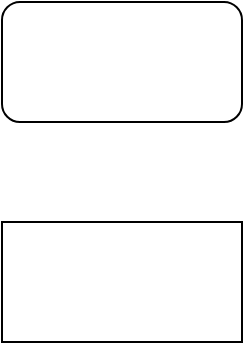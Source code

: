 <mxfile version="@DRAWIO-VERSION@" type="github"><diagram id="3BaxXCt7VBi7gJud49L_" name="Page-1"><mxGraphModel dx="824" dy="394" grid="1" gridSize="10" guides="1" tooltips="1" connect="1" arrows="1" fold="1" page="1" pageScale="1" pageWidth="827" pageHeight="1169" math="0" shadow="0"><root><mxCell id="0"/><mxCell id="1" parent="0"/><mxCell id="JlELwMST465_khBHAXOB-1" value="" style="rounded=1;whiteSpace=wrap;html=1;" vertex="1" parent="1"><mxGeometry x="340" y="160" width="120" height="60" as="geometry"/></mxCell><mxCell id="JlELwMST465_khBHAXOB-2" value="" style="rounded=0;whiteSpace=wrap;html=1;" vertex="1" parent="1"><mxGeometry x="340" y="270" width="120" height="60" as="geometry"/></mxCell></root></mxGraphModel></diagram></mxfile>